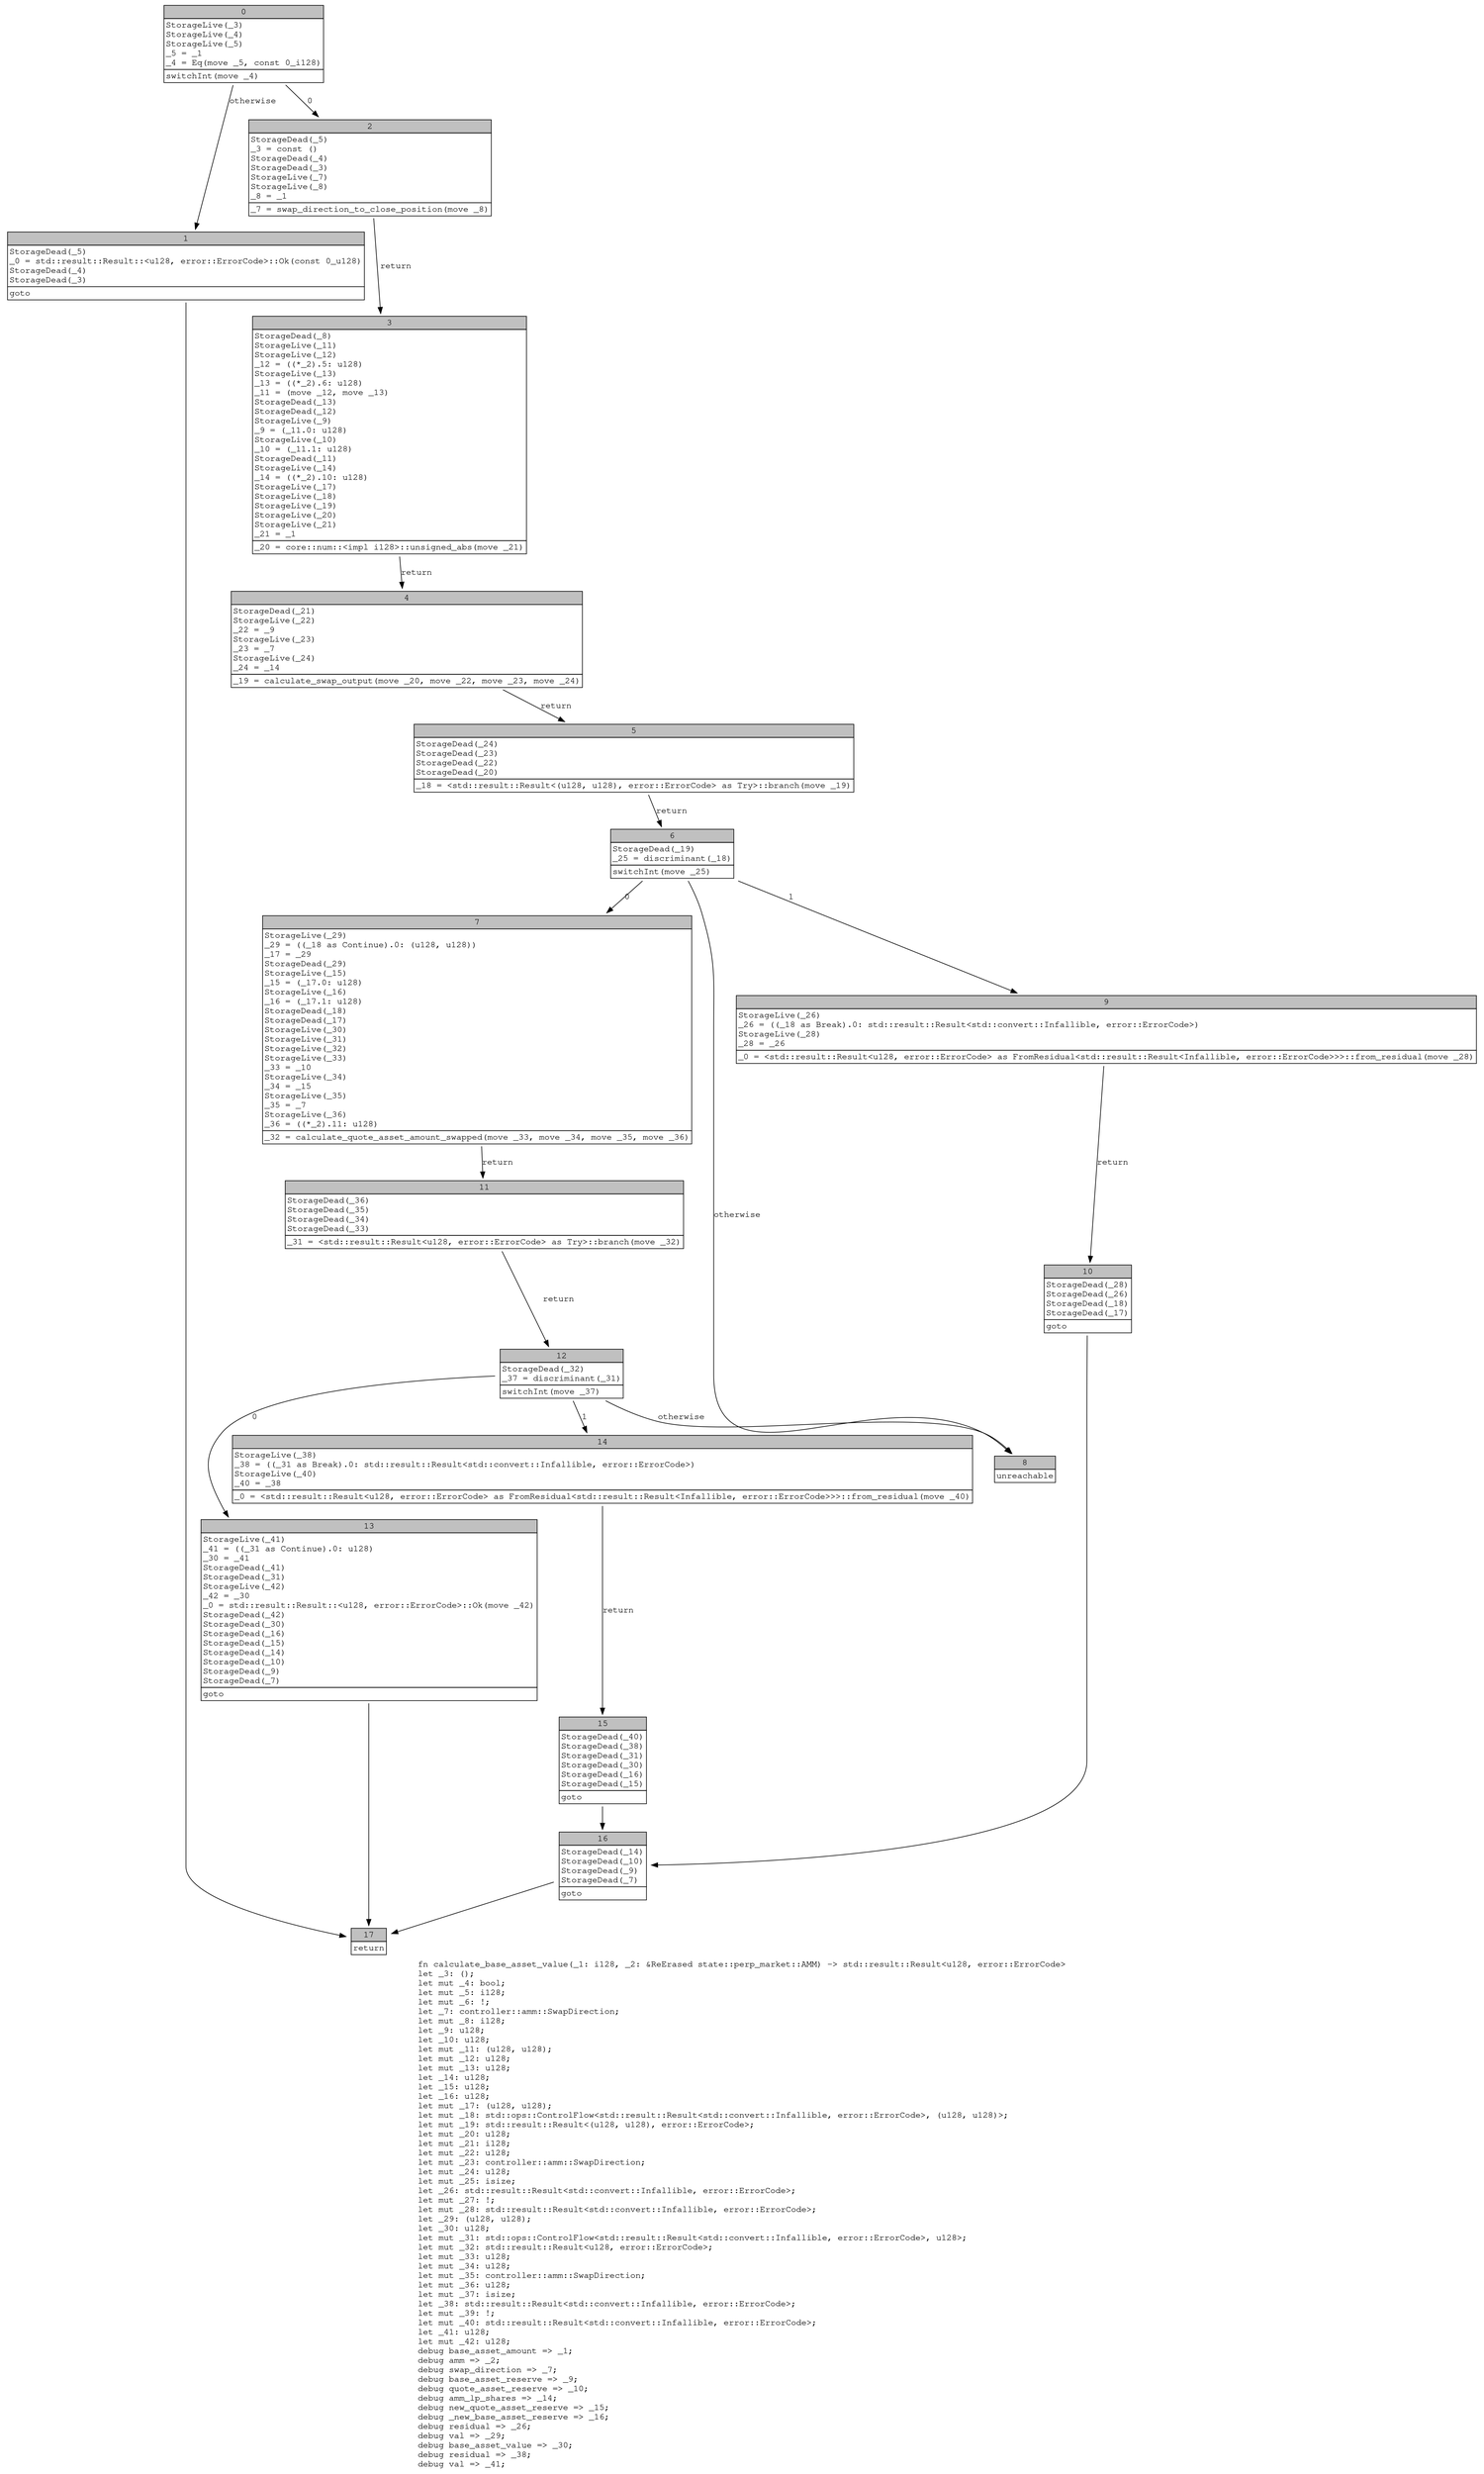 digraph Mir_0_2662 {
    graph [fontname="Courier, monospace"];
    node [fontname="Courier, monospace"];
    edge [fontname="Courier, monospace"];
    label=<fn calculate_base_asset_value(_1: i128, _2: &amp;ReErased state::perp_market::AMM) -&gt; std::result::Result&lt;u128, error::ErrorCode&gt;<br align="left"/>let _3: ();<br align="left"/>let mut _4: bool;<br align="left"/>let mut _5: i128;<br align="left"/>let mut _6: !;<br align="left"/>let _7: controller::amm::SwapDirection;<br align="left"/>let mut _8: i128;<br align="left"/>let _9: u128;<br align="left"/>let _10: u128;<br align="left"/>let mut _11: (u128, u128);<br align="left"/>let mut _12: u128;<br align="left"/>let mut _13: u128;<br align="left"/>let _14: u128;<br align="left"/>let _15: u128;<br align="left"/>let _16: u128;<br align="left"/>let mut _17: (u128, u128);<br align="left"/>let mut _18: std::ops::ControlFlow&lt;std::result::Result&lt;std::convert::Infallible, error::ErrorCode&gt;, (u128, u128)&gt;;<br align="left"/>let mut _19: std::result::Result&lt;(u128, u128), error::ErrorCode&gt;;<br align="left"/>let mut _20: u128;<br align="left"/>let mut _21: i128;<br align="left"/>let mut _22: u128;<br align="left"/>let mut _23: controller::amm::SwapDirection;<br align="left"/>let mut _24: u128;<br align="left"/>let mut _25: isize;<br align="left"/>let _26: std::result::Result&lt;std::convert::Infallible, error::ErrorCode&gt;;<br align="left"/>let mut _27: !;<br align="left"/>let mut _28: std::result::Result&lt;std::convert::Infallible, error::ErrorCode&gt;;<br align="left"/>let _29: (u128, u128);<br align="left"/>let _30: u128;<br align="left"/>let mut _31: std::ops::ControlFlow&lt;std::result::Result&lt;std::convert::Infallible, error::ErrorCode&gt;, u128&gt;;<br align="left"/>let mut _32: std::result::Result&lt;u128, error::ErrorCode&gt;;<br align="left"/>let mut _33: u128;<br align="left"/>let mut _34: u128;<br align="left"/>let mut _35: controller::amm::SwapDirection;<br align="left"/>let mut _36: u128;<br align="left"/>let mut _37: isize;<br align="left"/>let _38: std::result::Result&lt;std::convert::Infallible, error::ErrorCode&gt;;<br align="left"/>let mut _39: !;<br align="left"/>let mut _40: std::result::Result&lt;std::convert::Infallible, error::ErrorCode&gt;;<br align="left"/>let _41: u128;<br align="left"/>let mut _42: u128;<br align="left"/>debug base_asset_amount =&gt; _1;<br align="left"/>debug amm =&gt; _2;<br align="left"/>debug swap_direction =&gt; _7;<br align="left"/>debug base_asset_reserve =&gt; _9;<br align="left"/>debug quote_asset_reserve =&gt; _10;<br align="left"/>debug amm_lp_shares =&gt; _14;<br align="left"/>debug new_quote_asset_reserve =&gt; _15;<br align="left"/>debug _new_base_asset_reserve =&gt; _16;<br align="left"/>debug residual =&gt; _26;<br align="left"/>debug val =&gt; _29;<br align="left"/>debug base_asset_value =&gt; _30;<br align="left"/>debug residual =&gt; _38;<br align="left"/>debug val =&gt; _41;<br align="left"/>>;
    bb0__0_2662 [shape="none", label=<<table border="0" cellborder="1" cellspacing="0"><tr><td bgcolor="gray" align="center" colspan="1">0</td></tr><tr><td align="left" balign="left">StorageLive(_3)<br/>StorageLive(_4)<br/>StorageLive(_5)<br/>_5 = _1<br/>_4 = Eq(move _5, const 0_i128)<br/></td></tr><tr><td align="left">switchInt(move _4)</td></tr></table>>];
    bb1__0_2662 [shape="none", label=<<table border="0" cellborder="1" cellspacing="0"><tr><td bgcolor="gray" align="center" colspan="1">1</td></tr><tr><td align="left" balign="left">StorageDead(_5)<br/>_0 = std::result::Result::&lt;u128, error::ErrorCode&gt;::Ok(const 0_u128)<br/>StorageDead(_4)<br/>StorageDead(_3)<br/></td></tr><tr><td align="left">goto</td></tr></table>>];
    bb2__0_2662 [shape="none", label=<<table border="0" cellborder="1" cellspacing="0"><tr><td bgcolor="gray" align="center" colspan="1">2</td></tr><tr><td align="left" balign="left">StorageDead(_5)<br/>_3 = const ()<br/>StorageDead(_4)<br/>StorageDead(_3)<br/>StorageLive(_7)<br/>StorageLive(_8)<br/>_8 = _1<br/></td></tr><tr><td align="left">_7 = swap_direction_to_close_position(move _8)</td></tr></table>>];
    bb3__0_2662 [shape="none", label=<<table border="0" cellborder="1" cellspacing="0"><tr><td bgcolor="gray" align="center" colspan="1">3</td></tr><tr><td align="left" balign="left">StorageDead(_8)<br/>StorageLive(_11)<br/>StorageLive(_12)<br/>_12 = ((*_2).5: u128)<br/>StorageLive(_13)<br/>_13 = ((*_2).6: u128)<br/>_11 = (move _12, move _13)<br/>StorageDead(_13)<br/>StorageDead(_12)<br/>StorageLive(_9)<br/>_9 = (_11.0: u128)<br/>StorageLive(_10)<br/>_10 = (_11.1: u128)<br/>StorageDead(_11)<br/>StorageLive(_14)<br/>_14 = ((*_2).10: u128)<br/>StorageLive(_17)<br/>StorageLive(_18)<br/>StorageLive(_19)<br/>StorageLive(_20)<br/>StorageLive(_21)<br/>_21 = _1<br/></td></tr><tr><td align="left">_20 = core::num::&lt;impl i128&gt;::unsigned_abs(move _21)</td></tr></table>>];
    bb4__0_2662 [shape="none", label=<<table border="0" cellborder="1" cellspacing="0"><tr><td bgcolor="gray" align="center" colspan="1">4</td></tr><tr><td align="left" balign="left">StorageDead(_21)<br/>StorageLive(_22)<br/>_22 = _9<br/>StorageLive(_23)<br/>_23 = _7<br/>StorageLive(_24)<br/>_24 = _14<br/></td></tr><tr><td align="left">_19 = calculate_swap_output(move _20, move _22, move _23, move _24)</td></tr></table>>];
    bb5__0_2662 [shape="none", label=<<table border="0" cellborder="1" cellspacing="0"><tr><td bgcolor="gray" align="center" colspan="1">5</td></tr><tr><td align="left" balign="left">StorageDead(_24)<br/>StorageDead(_23)<br/>StorageDead(_22)<br/>StorageDead(_20)<br/></td></tr><tr><td align="left">_18 = &lt;std::result::Result&lt;(u128, u128), error::ErrorCode&gt; as Try&gt;::branch(move _19)</td></tr></table>>];
    bb6__0_2662 [shape="none", label=<<table border="0" cellborder="1" cellspacing="0"><tr><td bgcolor="gray" align="center" colspan="1">6</td></tr><tr><td align="left" balign="left">StorageDead(_19)<br/>_25 = discriminant(_18)<br/></td></tr><tr><td align="left">switchInt(move _25)</td></tr></table>>];
    bb7__0_2662 [shape="none", label=<<table border="0" cellborder="1" cellspacing="0"><tr><td bgcolor="gray" align="center" colspan="1">7</td></tr><tr><td align="left" balign="left">StorageLive(_29)<br/>_29 = ((_18 as Continue).0: (u128, u128))<br/>_17 = _29<br/>StorageDead(_29)<br/>StorageLive(_15)<br/>_15 = (_17.0: u128)<br/>StorageLive(_16)<br/>_16 = (_17.1: u128)<br/>StorageDead(_18)<br/>StorageDead(_17)<br/>StorageLive(_30)<br/>StorageLive(_31)<br/>StorageLive(_32)<br/>StorageLive(_33)<br/>_33 = _10<br/>StorageLive(_34)<br/>_34 = _15<br/>StorageLive(_35)<br/>_35 = _7<br/>StorageLive(_36)<br/>_36 = ((*_2).11: u128)<br/></td></tr><tr><td align="left">_32 = calculate_quote_asset_amount_swapped(move _33, move _34, move _35, move _36)</td></tr></table>>];
    bb8__0_2662 [shape="none", label=<<table border="0" cellborder="1" cellspacing="0"><tr><td bgcolor="gray" align="center" colspan="1">8</td></tr><tr><td align="left">unreachable</td></tr></table>>];
    bb9__0_2662 [shape="none", label=<<table border="0" cellborder="1" cellspacing="0"><tr><td bgcolor="gray" align="center" colspan="1">9</td></tr><tr><td align="left" balign="left">StorageLive(_26)<br/>_26 = ((_18 as Break).0: std::result::Result&lt;std::convert::Infallible, error::ErrorCode&gt;)<br/>StorageLive(_28)<br/>_28 = _26<br/></td></tr><tr><td align="left">_0 = &lt;std::result::Result&lt;u128, error::ErrorCode&gt; as FromResidual&lt;std::result::Result&lt;Infallible, error::ErrorCode&gt;&gt;&gt;::from_residual(move _28)</td></tr></table>>];
    bb10__0_2662 [shape="none", label=<<table border="0" cellborder="1" cellspacing="0"><tr><td bgcolor="gray" align="center" colspan="1">10</td></tr><tr><td align="left" balign="left">StorageDead(_28)<br/>StorageDead(_26)<br/>StorageDead(_18)<br/>StorageDead(_17)<br/></td></tr><tr><td align="left">goto</td></tr></table>>];
    bb11__0_2662 [shape="none", label=<<table border="0" cellborder="1" cellspacing="0"><tr><td bgcolor="gray" align="center" colspan="1">11</td></tr><tr><td align="left" balign="left">StorageDead(_36)<br/>StorageDead(_35)<br/>StorageDead(_34)<br/>StorageDead(_33)<br/></td></tr><tr><td align="left">_31 = &lt;std::result::Result&lt;u128, error::ErrorCode&gt; as Try&gt;::branch(move _32)</td></tr></table>>];
    bb12__0_2662 [shape="none", label=<<table border="0" cellborder="1" cellspacing="0"><tr><td bgcolor="gray" align="center" colspan="1">12</td></tr><tr><td align="left" balign="left">StorageDead(_32)<br/>_37 = discriminant(_31)<br/></td></tr><tr><td align="left">switchInt(move _37)</td></tr></table>>];
    bb13__0_2662 [shape="none", label=<<table border="0" cellborder="1" cellspacing="0"><tr><td bgcolor="gray" align="center" colspan="1">13</td></tr><tr><td align="left" balign="left">StorageLive(_41)<br/>_41 = ((_31 as Continue).0: u128)<br/>_30 = _41<br/>StorageDead(_41)<br/>StorageDead(_31)<br/>StorageLive(_42)<br/>_42 = _30<br/>_0 = std::result::Result::&lt;u128, error::ErrorCode&gt;::Ok(move _42)<br/>StorageDead(_42)<br/>StorageDead(_30)<br/>StorageDead(_16)<br/>StorageDead(_15)<br/>StorageDead(_14)<br/>StorageDead(_10)<br/>StorageDead(_9)<br/>StorageDead(_7)<br/></td></tr><tr><td align="left">goto</td></tr></table>>];
    bb14__0_2662 [shape="none", label=<<table border="0" cellborder="1" cellspacing="0"><tr><td bgcolor="gray" align="center" colspan="1">14</td></tr><tr><td align="left" balign="left">StorageLive(_38)<br/>_38 = ((_31 as Break).0: std::result::Result&lt;std::convert::Infallible, error::ErrorCode&gt;)<br/>StorageLive(_40)<br/>_40 = _38<br/></td></tr><tr><td align="left">_0 = &lt;std::result::Result&lt;u128, error::ErrorCode&gt; as FromResidual&lt;std::result::Result&lt;Infallible, error::ErrorCode&gt;&gt;&gt;::from_residual(move _40)</td></tr></table>>];
    bb15__0_2662 [shape="none", label=<<table border="0" cellborder="1" cellspacing="0"><tr><td bgcolor="gray" align="center" colspan="1">15</td></tr><tr><td align="left" balign="left">StorageDead(_40)<br/>StorageDead(_38)<br/>StorageDead(_31)<br/>StorageDead(_30)<br/>StorageDead(_16)<br/>StorageDead(_15)<br/></td></tr><tr><td align="left">goto</td></tr></table>>];
    bb16__0_2662 [shape="none", label=<<table border="0" cellborder="1" cellspacing="0"><tr><td bgcolor="gray" align="center" colspan="1">16</td></tr><tr><td align="left" balign="left">StorageDead(_14)<br/>StorageDead(_10)<br/>StorageDead(_9)<br/>StorageDead(_7)<br/></td></tr><tr><td align="left">goto</td></tr></table>>];
    bb17__0_2662 [shape="none", label=<<table border="0" cellborder="1" cellspacing="0"><tr><td bgcolor="gray" align="center" colspan="1">17</td></tr><tr><td align="left">return</td></tr></table>>];
    bb0__0_2662 -> bb2__0_2662 [label="0"];
    bb0__0_2662 -> bb1__0_2662 [label="otherwise"];
    bb1__0_2662 -> bb17__0_2662 [label=""];
    bb2__0_2662 -> bb3__0_2662 [label="return"];
    bb3__0_2662 -> bb4__0_2662 [label="return"];
    bb4__0_2662 -> bb5__0_2662 [label="return"];
    bb5__0_2662 -> bb6__0_2662 [label="return"];
    bb6__0_2662 -> bb7__0_2662 [label="0"];
    bb6__0_2662 -> bb9__0_2662 [label="1"];
    bb6__0_2662 -> bb8__0_2662 [label="otherwise"];
    bb7__0_2662 -> bb11__0_2662 [label="return"];
    bb9__0_2662 -> bb10__0_2662 [label="return"];
    bb10__0_2662 -> bb16__0_2662 [label=""];
    bb11__0_2662 -> bb12__0_2662 [label="return"];
    bb12__0_2662 -> bb13__0_2662 [label="0"];
    bb12__0_2662 -> bb14__0_2662 [label="1"];
    bb12__0_2662 -> bb8__0_2662 [label="otherwise"];
    bb13__0_2662 -> bb17__0_2662 [label=""];
    bb14__0_2662 -> bb15__0_2662 [label="return"];
    bb15__0_2662 -> bb16__0_2662 [label=""];
    bb16__0_2662 -> bb17__0_2662 [label=""];
}
